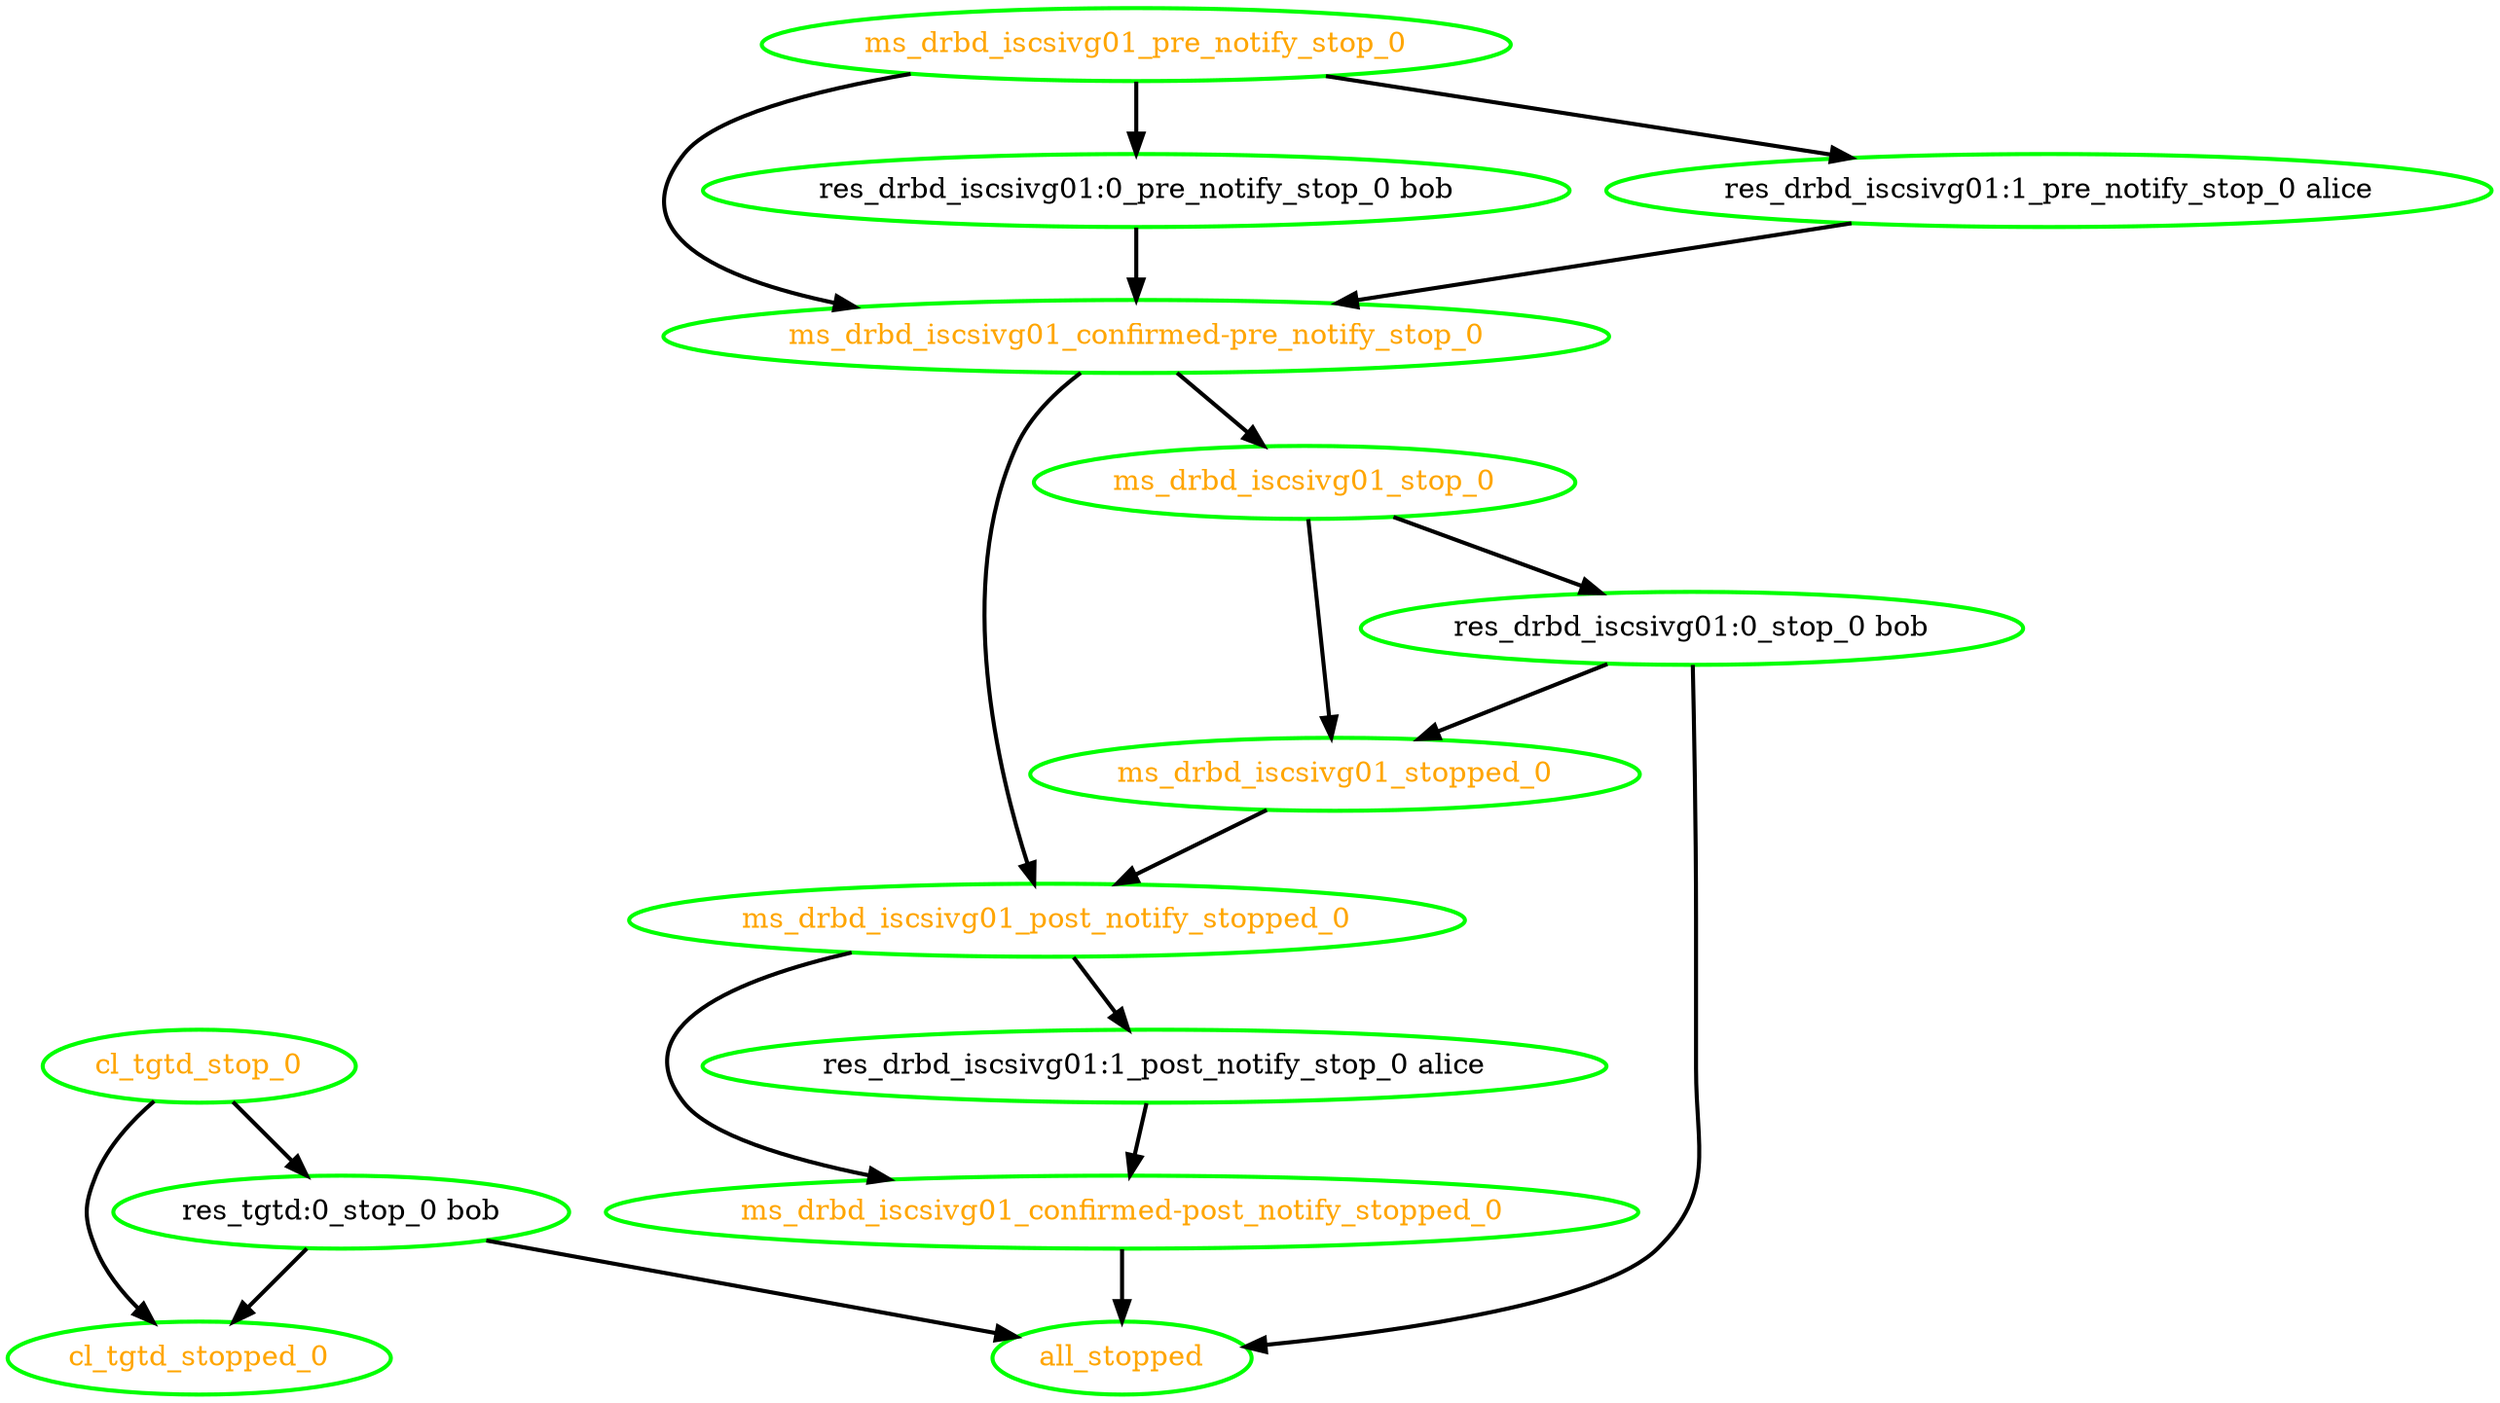 digraph "g" {
"all_stopped" [ style=bold color="green" fontcolor="orange"  ]
"cl_tgtd_stop_0" -> "cl_tgtd_stopped_0" [ style = bold]
"cl_tgtd_stop_0" -> "res_tgtd:0_stop_0 bob" [ style = bold]
"cl_tgtd_stop_0" [ style=bold color="green" fontcolor="orange"  ]
"cl_tgtd_stopped_0" [ style=bold color="green" fontcolor="orange"  ]
"ms_drbd_iscsivg01_confirmed-post_notify_stopped_0" -> "all_stopped" [ style = bold]
"ms_drbd_iscsivg01_confirmed-post_notify_stopped_0" [ style=bold color="green" fontcolor="orange"  ]
"ms_drbd_iscsivg01_confirmed-pre_notify_stop_0" -> "ms_drbd_iscsivg01_post_notify_stopped_0" [ style = bold]
"ms_drbd_iscsivg01_confirmed-pre_notify_stop_0" -> "ms_drbd_iscsivg01_stop_0" [ style = bold]
"ms_drbd_iscsivg01_confirmed-pre_notify_stop_0" [ style=bold color="green" fontcolor="orange"  ]
"ms_drbd_iscsivg01_post_notify_stopped_0" -> "ms_drbd_iscsivg01_confirmed-post_notify_stopped_0" [ style = bold]
"ms_drbd_iscsivg01_post_notify_stopped_0" -> "res_drbd_iscsivg01:1_post_notify_stop_0 alice" [ style = bold]
"ms_drbd_iscsivg01_post_notify_stopped_0" [ style=bold color="green" fontcolor="orange"  ]
"ms_drbd_iscsivg01_pre_notify_stop_0" -> "ms_drbd_iscsivg01_confirmed-pre_notify_stop_0" [ style = bold]
"ms_drbd_iscsivg01_pre_notify_stop_0" -> "res_drbd_iscsivg01:0_pre_notify_stop_0 bob" [ style = bold]
"ms_drbd_iscsivg01_pre_notify_stop_0" -> "res_drbd_iscsivg01:1_pre_notify_stop_0 alice" [ style = bold]
"ms_drbd_iscsivg01_pre_notify_stop_0" [ style=bold color="green" fontcolor="orange"  ]
"ms_drbd_iscsivg01_stop_0" -> "ms_drbd_iscsivg01_stopped_0" [ style = bold]
"ms_drbd_iscsivg01_stop_0" -> "res_drbd_iscsivg01:0_stop_0 bob" [ style = bold]
"ms_drbd_iscsivg01_stop_0" [ style=bold color="green" fontcolor="orange"  ]
"ms_drbd_iscsivg01_stopped_0" -> "ms_drbd_iscsivg01_post_notify_stopped_0" [ style = bold]
"ms_drbd_iscsivg01_stopped_0" [ style=bold color="green" fontcolor="orange"  ]
"res_drbd_iscsivg01:0_pre_notify_stop_0 bob" -> "ms_drbd_iscsivg01_confirmed-pre_notify_stop_0" [ style = bold]
"res_drbd_iscsivg01:0_pre_notify_stop_0 bob" [ style=bold color="green" fontcolor="black"  ]
"res_drbd_iscsivg01:0_stop_0 bob" -> "all_stopped" [ style = bold]
"res_drbd_iscsivg01:0_stop_0 bob" -> "ms_drbd_iscsivg01_stopped_0" [ style = bold]
"res_drbd_iscsivg01:0_stop_0 bob" [ style=bold color="green" fontcolor="black"  ]
"res_drbd_iscsivg01:1_post_notify_stop_0 alice" -> "ms_drbd_iscsivg01_confirmed-post_notify_stopped_0" [ style = bold]
"res_drbd_iscsivg01:1_post_notify_stop_0 alice" [ style=bold color="green" fontcolor="black"  ]
"res_drbd_iscsivg01:1_pre_notify_stop_0 alice" -> "ms_drbd_iscsivg01_confirmed-pre_notify_stop_0" [ style = bold]
"res_drbd_iscsivg01:1_pre_notify_stop_0 alice" [ style=bold color="green" fontcolor="black"  ]
"res_tgtd:0_stop_0 bob" -> "all_stopped" [ style = bold]
"res_tgtd:0_stop_0 bob" -> "cl_tgtd_stopped_0" [ style = bold]
"res_tgtd:0_stop_0 bob" [ style=bold color="green" fontcolor="black"  ]
}
